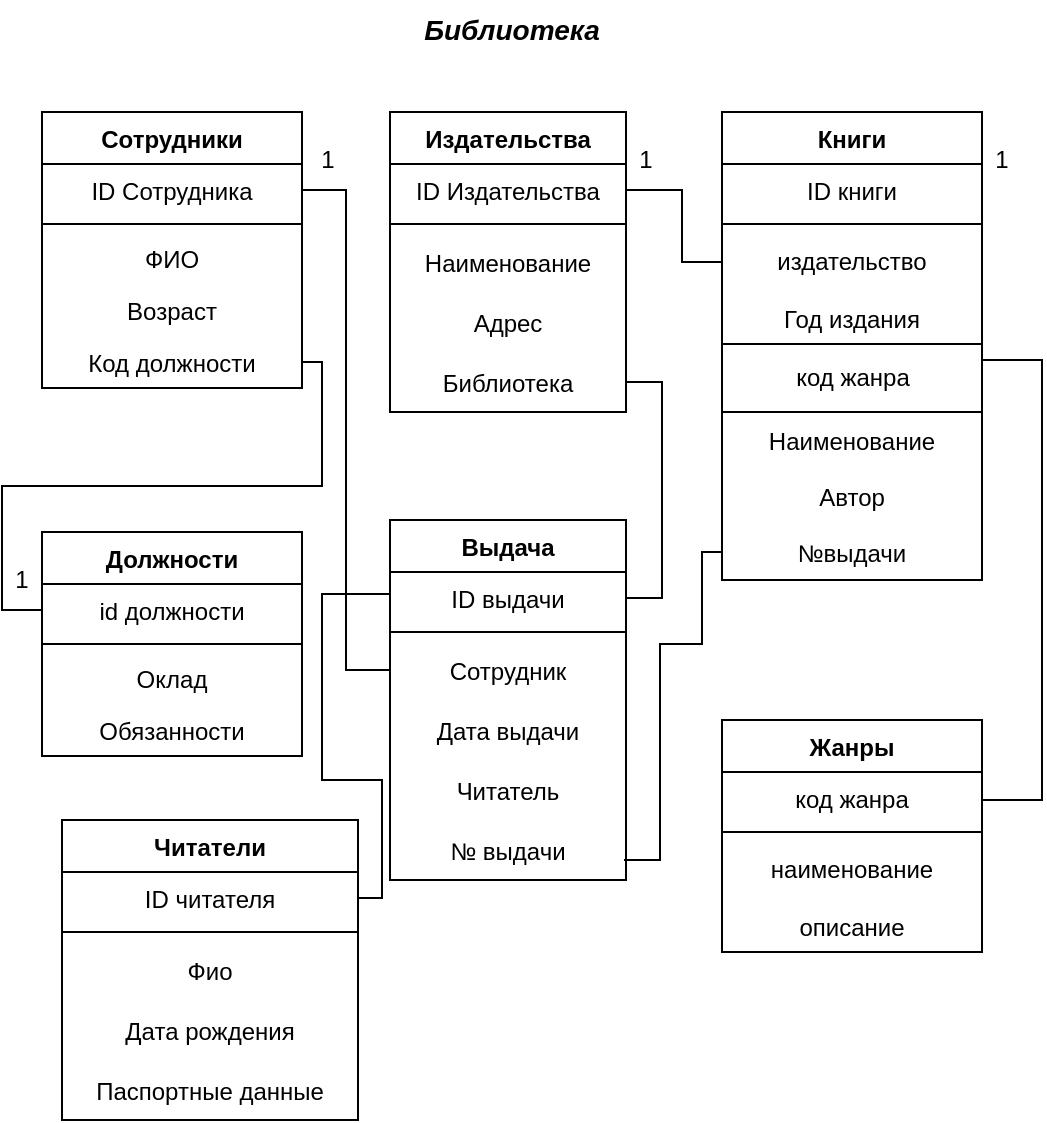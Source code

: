 <mxfile version="17.1.3" type="device"><diagram id="XXIKM3eyl3Rb8yu4YuG9" name="Page-1"><mxGraphModel dx="1039" dy="471" grid="1" gridSize="10" guides="1" tooltips="1" connect="1" arrows="1" fold="1" page="1" pageScale="1" pageWidth="827" pageHeight="1169" math="0" shadow="0"><root><mxCell id="0"/><mxCell id="1" parent="0"/><mxCell id="UOKOCLc-udvVtGAFQlG2-2" value="Выдача" style="swimlane;fontStyle=1;align=center;verticalAlign=middle;childLayout=stackLayout;horizontal=1;startSize=26;horizontalStack=0;resizeParent=1;resizeParentMax=0;resizeLast=0;collapsible=1;marginBottom=0;rounded=0;flipV=0;flipH=1;" parent="1" vertex="1"><mxGeometry x="354" y="320" width="118" height="180" as="geometry"><mxRectangle x="322" y="201" width="90" height="26" as="alternateBounds"/></mxGeometry></mxCell><mxCell id="UOKOCLc-udvVtGAFQlG2-3" value="ID выдачи" style="text;strokeColor=none;fillColor=none;align=center;verticalAlign=top;spacingLeft=4;spacingRight=4;overflow=hidden;rotatable=0;points=[[0,0.5],[1,0.5]];portConstraint=eastwest;horizontal=1;" parent="UOKOCLc-udvVtGAFQlG2-2" vertex="1"><mxGeometry y="26" width="118" height="26" as="geometry"/></mxCell><mxCell id="UOKOCLc-udvVtGAFQlG2-4" value="" style="line;strokeWidth=1;fillColor=none;align=center;verticalAlign=middle;spacingTop=-1;spacingLeft=3;spacingRight=3;rotatable=0;labelPosition=right;points=[];portConstraint=eastwest;horizontal=1;" parent="UOKOCLc-udvVtGAFQlG2-2" vertex="1"><mxGeometry y="52" width="118" height="8" as="geometry"/></mxCell><mxCell id="UOKOCLc-udvVtGAFQlG2-5" value="Сотрудник" style="text;strokeColor=none;fillColor=none;align=center;verticalAlign=middle;spacingLeft=4;spacingRight=4;overflow=hidden;rotatable=0;points=[[0,0.5],[1,0.5]];portConstraint=eastwest;glass=0;horizontal=1;" parent="UOKOCLc-udvVtGAFQlG2-2" vertex="1"><mxGeometry y="60" width="118" height="30" as="geometry"/></mxCell><mxCell id="UOKOCLc-udvVtGAFQlG2-7" value="Дата выдачи" style="text;strokeColor=none;fillColor=none;align=center;verticalAlign=middle;spacingLeft=4;spacingRight=4;overflow=hidden;rotatable=0;points=[[0,0.5],[1,0.5]];portConstraint=eastwest;glass=0;horizontal=1;" parent="UOKOCLc-udvVtGAFQlG2-2" vertex="1"><mxGeometry y="90" width="118" height="30" as="geometry"/></mxCell><mxCell id="UOKOCLc-udvVtGAFQlG2-15" value="Читатель" style="text;strokeColor=none;fillColor=none;align=center;verticalAlign=middle;spacingLeft=4;spacingRight=4;overflow=hidden;rotatable=0;points=[[0,0.5],[1,0.5]];portConstraint=eastwest;glass=0;horizontal=1;" parent="UOKOCLc-udvVtGAFQlG2-2" vertex="1"><mxGeometry y="120" width="118" height="30" as="geometry"/></mxCell><mxCell id="cqvxtw3t9LKC33ltFoQf-10" value="№ выдачи" style="text;strokeColor=none;fillColor=none;align=center;verticalAlign=middle;spacingLeft=4;spacingRight=4;overflow=hidden;rotatable=0;points=[[0,0.5],[1,0.5]];portConstraint=eastwest;glass=0;horizontal=1;" vertex="1" parent="UOKOCLc-udvVtGAFQlG2-2"><mxGeometry y="150" width="118" height="30" as="geometry"/></mxCell><mxCell id="UOKOCLc-udvVtGAFQlG2-16" value="Сотрудники" style="swimlane;fontStyle=1;align=center;verticalAlign=middle;childLayout=stackLayout;horizontal=1;startSize=26;horizontalStack=0;resizeParent=1;resizeParentMax=0;resizeLast=0;collapsible=1;marginBottom=0;rounded=0;glass=0;" parent="1" vertex="1"><mxGeometry x="180" y="116" width="130" height="138" as="geometry"/></mxCell><mxCell id="UOKOCLc-udvVtGAFQlG2-17" value="ID Сотрудника" style="text;strokeColor=none;fillColor=none;align=center;verticalAlign=middle;spacingLeft=4;spacingRight=4;overflow=hidden;rotatable=0;points=[[0,0.5],[1,0.5]];portConstraint=eastwest;" parent="UOKOCLc-udvVtGAFQlG2-16" vertex="1"><mxGeometry y="26" width="130" height="26" as="geometry"/></mxCell><mxCell id="UOKOCLc-udvVtGAFQlG2-18" value="" style="line;strokeWidth=1;fillColor=none;align=center;verticalAlign=middle;spacingTop=-1;spacingLeft=3;spacingRight=3;rotatable=0;labelPosition=right;points=[];portConstraint=eastwest;" parent="UOKOCLc-udvVtGAFQlG2-16" vertex="1"><mxGeometry y="52" width="130" height="8" as="geometry"/></mxCell><mxCell id="UOKOCLc-udvVtGAFQlG2-19" value="ФИО" style="text;strokeColor=none;fillColor=none;align=center;verticalAlign=middle;spacingLeft=4;spacingRight=4;overflow=hidden;rotatable=0;points=[[0,0.5],[1,0.5]];portConstraint=eastwest;" parent="UOKOCLc-udvVtGAFQlG2-16" vertex="1"><mxGeometry y="60" width="130" height="26" as="geometry"/></mxCell><mxCell id="UOKOCLc-udvVtGAFQlG2-81" value="Возраст" style="text;strokeColor=none;fillColor=none;align=center;verticalAlign=middle;spacingLeft=4;spacingRight=4;overflow=hidden;rotatable=0;points=[[0,0.5],[1,0.5]];portConstraint=eastwest;" parent="UOKOCLc-udvVtGAFQlG2-16" vertex="1"><mxGeometry y="86" width="130" height="26" as="geometry"/></mxCell><mxCell id="xFJbdlvl8C13TF_9Cvvl-2" value="Код должности" style="text;strokeColor=none;fillColor=none;align=center;verticalAlign=middle;spacingLeft=4;spacingRight=4;overflow=hidden;rotatable=0;points=[[0,0.5],[1,0.5]];portConstraint=eastwest;" parent="UOKOCLc-udvVtGAFQlG2-16" vertex="1"><mxGeometry y="112" width="130" height="26" as="geometry"/></mxCell><mxCell id="UOKOCLc-udvVtGAFQlG2-38" value="Жанры" style="swimlane;fontStyle=1;align=center;verticalAlign=middle;childLayout=stackLayout;horizontal=1;startSize=26;horizontalStack=0;resizeParent=1;resizeParentMax=0;resizeLast=0;collapsible=1;marginBottom=0;rounded=0;glass=0;" parent="1" vertex="1"><mxGeometry x="520" y="420" width="130" height="116" as="geometry"/></mxCell><mxCell id="UOKOCLc-udvVtGAFQlG2-39" value="код жанра" style="text;strokeColor=none;fillColor=none;align=center;verticalAlign=middle;spacingLeft=4;spacingRight=4;overflow=hidden;rotatable=0;points=[[0,0.5],[1,0.5]];portConstraint=eastwest;" parent="UOKOCLc-udvVtGAFQlG2-38" vertex="1"><mxGeometry y="26" width="130" height="26" as="geometry"/></mxCell><mxCell id="UOKOCLc-udvVtGAFQlG2-40" value="" style="line;strokeWidth=1;fillColor=none;align=center;verticalAlign=middle;spacingTop=-1;spacingLeft=3;spacingRight=3;rotatable=0;labelPosition=right;points=[];portConstraint=eastwest;" parent="UOKOCLc-udvVtGAFQlG2-38" vertex="1"><mxGeometry y="52" width="130" height="8" as="geometry"/></mxCell><mxCell id="UOKOCLc-udvVtGAFQlG2-41" value="наименование" style="text;strokeColor=none;fillColor=none;align=center;verticalAlign=middle;spacingLeft=4;spacingRight=4;overflow=hidden;rotatable=0;points=[[0,0.5],[1,0.5]];portConstraint=eastwest;html=1;whiteSpace=wrap;" parent="UOKOCLc-udvVtGAFQlG2-38" vertex="1"><mxGeometry y="60" width="130" height="30" as="geometry"/></mxCell><mxCell id="UOKOCLc-udvVtGAFQlG2-43" value="описание" style="text;strokeColor=none;fillColor=none;align=center;verticalAlign=middle;spacingLeft=4;spacingRight=4;overflow=hidden;rotatable=0;points=[[0,0.5],[1,0.5]];portConstraint=eastwest;" parent="UOKOCLc-udvVtGAFQlG2-38" vertex="1"><mxGeometry y="90" width="130" height="26" as="geometry"/></mxCell><mxCell id="UOKOCLc-udvVtGAFQlG2-48" value="Книги" style="swimlane;fontStyle=1;align=center;verticalAlign=middle;childLayout=stackLayout;horizontal=1;startSize=26;horizontalStack=0;resizeParent=1;resizeParentMax=0;resizeLast=0;collapsible=1;marginBottom=0;rounded=0;glass=0;" parent="1" vertex="1"><mxGeometry x="520" y="116" width="130" height="234" as="geometry"/></mxCell><mxCell id="UOKOCLc-udvVtGAFQlG2-49" value="ID книги" style="text;strokeColor=none;fillColor=none;align=center;verticalAlign=middle;spacingLeft=4;spacingRight=4;overflow=hidden;rotatable=0;points=[[0,0.5],[1,0.5]];portConstraint=eastwest;" parent="UOKOCLc-udvVtGAFQlG2-48" vertex="1"><mxGeometry y="26" width="130" height="26" as="geometry"/></mxCell><mxCell id="UOKOCLc-udvVtGAFQlG2-50" value="" style="line;strokeWidth=1;fillColor=none;align=center;verticalAlign=middle;spacingTop=-1;spacingLeft=3;spacingRight=3;rotatable=0;labelPosition=right;points=[];portConstraint=eastwest;" parent="UOKOCLc-udvVtGAFQlG2-48" vertex="1"><mxGeometry y="52" width="130" height="8" as="geometry"/></mxCell><mxCell id="UOKOCLc-udvVtGAFQlG2-51" value="издательство" style="text;strokeColor=none;fillColor=none;align=center;verticalAlign=middle;spacingLeft=4;spacingRight=4;overflow=hidden;rotatable=0;points=[[0,0.5],[1,0.5]];portConstraint=eastwest;html=1;whiteSpace=wrap;" parent="UOKOCLc-udvVtGAFQlG2-48" vertex="1"><mxGeometry y="60" width="130" height="30" as="geometry"/></mxCell><mxCell id="UOKOCLc-udvVtGAFQlG2-52" value="Год издания" style="text;strokeColor=none;fillColor=none;align=center;verticalAlign=middle;spacingLeft=4;spacingRight=4;overflow=hidden;rotatable=0;points=[[0,0.5],[1,0.5]];portConstraint=eastwest;" parent="UOKOCLc-udvVtGAFQlG2-48" vertex="1"><mxGeometry y="90" width="130" height="26" as="geometry"/></mxCell><mxCell id="CzqMsN0JQb1zxD4S8nzi-12" value="код жанра" style="html=1;" parent="UOKOCLc-udvVtGAFQlG2-48" vertex="1"><mxGeometry y="116" width="130" height="34" as="geometry"/></mxCell><mxCell id="xFJbdlvl8C13TF_9Cvvl-7" value="Наименование" style="text;strokeColor=none;fillColor=none;align=center;verticalAlign=middle;spacingLeft=4;spacingRight=4;overflow=hidden;rotatable=0;points=[[0,0.5],[1,0.5]];portConstraint=eastwest;" parent="UOKOCLc-udvVtGAFQlG2-48" vertex="1"><mxGeometry y="150" width="130" height="28" as="geometry"/></mxCell><mxCell id="4DJJW7t7DW5bSBcNi1XD-2" value="Автор" style="text;strokeColor=none;fillColor=none;align=center;verticalAlign=middle;spacingLeft=4;spacingRight=4;overflow=hidden;rotatable=0;points=[[0,0.5],[1,0.5]];portConstraint=eastwest;" parent="UOKOCLc-udvVtGAFQlG2-48" vertex="1"><mxGeometry y="178" width="130" height="28" as="geometry"/></mxCell><mxCell id="cqvxtw3t9LKC33ltFoQf-11" value="№выдачи" style="text;strokeColor=none;fillColor=none;align=center;verticalAlign=middle;spacingLeft=4;spacingRight=4;overflow=hidden;rotatable=0;points=[[0,0.5],[1,0.5]];portConstraint=eastwest;" vertex="1" parent="UOKOCLc-udvVtGAFQlG2-48"><mxGeometry y="206" width="130" height="28" as="geometry"/></mxCell><mxCell id="UOKOCLc-udvVtGAFQlG2-75" style="edgeStyle=orthogonalEdgeStyle;rounded=0;orthogonalLoop=1;jettySize=auto;html=1;endArrow=none;endFill=0;entryX=1;entryY=0.5;entryDx=0;entryDy=0;" parent="1" target="UOKOCLc-udvVtGAFQlG2-49" edge="1"><mxGeometry relative="1" as="geometry"><Array as="points"><mxPoint x="650" y="460"/><mxPoint x="680" y="460"/><mxPoint x="680" y="240"/><mxPoint x="650" y="240"/></Array><mxPoint x="650" y="460" as="sourcePoint"/><mxPoint x="680" y="171" as="targetPoint"/></mxGeometry></mxCell><mxCell id="UOKOCLc-udvVtGAFQlG2-77" style="edgeStyle=orthogonalEdgeStyle;rounded=0;orthogonalLoop=1;jettySize=auto;html=1;entryX=0;entryY=0.5;entryDx=0;entryDy=0;endArrow=none;endFill=0;exitX=1;exitY=0.5;exitDx=0;exitDy=0;" parent="1" source="mR4_4HmzgGhn63PCbs4K-6" target="UOKOCLc-udvVtGAFQlG2-51" edge="1"><mxGeometry relative="1" as="geometry"><mxPoint x="500" y="240" as="sourcePoint"/><Array as="points"><mxPoint x="500" y="155"/><mxPoint x="500" y="191"/></Array></mxGeometry></mxCell><mxCell id="UOKOCLc-udvVtGAFQlG2-82" style="edgeStyle=orthogonalEdgeStyle;rounded=0;orthogonalLoop=1;jettySize=auto;html=1;entryX=0;entryY=0.5;entryDx=0;entryDy=0;endArrow=none;endFill=0;exitX=1;exitY=0.5;exitDx=0;exitDy=0;" parent="1" source="UOKOCLc-udvVtGAFQlG2-17" target="UOKOCLc-udvVtGAFQlG2-5" edge="1"><mxGeometry relative="1" as="geometry"><mxPoint x="180" y="172" as="targetPoint"/></mxGeometry></mxCell><mxCell id="UOKOCLc-udvVtGAFQlG2-83" value="1" style="text;html=1;strokeColor=none;fillColor=none;align=center;verticalAlign=middle;whiteSpace=wrap;rounded=0;glass=0;" parent="1" vertex="1"><mxGeometry x="313" y="130" width="20" height="20" as="geometry"/></mxCell><mxCell id="UOKOCLc-udvVtGAFQlG2-87" value="1" style="text;html=1;strokeColor=none;fillColor=none;align=center;verticalAlign=middle;whiteSpace=wrap;rounded=0;glass=0;" parent="1" vertex="1"><mxGeometry x="160" y="340" width="20" height="20" as="geometry"/></mxCell><mxCell id="UOKOCLc-udvVtGAFQlG2-91" value="" style="shape=image;html=1;verticalAlign=top;verticalLabelPosition=bottom;labelBackgroundColor=#ffffff;imageAspect=0;aspect=fixed;image=https://cdn0.iconfinder.com/data/icons/typicons-2/24/infinity-128.png;rounded=0;glass=0;align=center;" parent="1" vertex="1"><mxGeometry x="340" y="375" width="14" height="14" as="geometry"/></mxCell><mxCell id="UOKOCLc-udvVtGAFQlG2-95" value="" style="shape=image;html=1;verticalAlign=top;verticalLabelPosition=bottom;labelBackgroundColor=#ffffff;imageAspect=0;aspect=fixed;image=https://cdn0.iconfinder.com/data/icons/typicons-2/24/infinity-128.png;rounded=0;glass=0;align=center;" parent="1" vertex="1"><mxGeometry x="660" y="445" width="14" height="14" as="geometry"/></mxCell><mxCell id="UOKOCLc-udvVtGAFQlG2-96" value="" style="shape=image;html=1;verticalAlign=top;verticalLabelPosition=bottom;labelBackgroundColor=#ffffff;imageAspect=0;aspect=fixed;image=https://cdn0.iconfinder.com/data/icons/typicons-2/24/infinity-128.png;rounded=0;glass=0;align=center;" parent="1" vertex="1"><mxGeometry x="313" y="204" width="14" height="14" as="geometry"/></mxCell><mxCell id="zIZYcn-BDH3cEtHf0UK_-1" value="&lt;b&gt;&lt;i&gt;&lt;font style=&quot;font-size: 14px&quot;&gt;Библиотека&lt;/font&gt;&lt;/i&gt;&lt;/b&gt;" style="text;html=1;strokeColor=none;fillColor=none;align=center;verticalAlign=middle;whiteSpace=wrap;rounded=0;" parent="1" vertex="1"><mxGeometry x="310" y="60" width="210" height="30" as="geometry"/></mxCell><mxCell id="mR4_4HmzgGhn63PCbs4K-4" value="1" style="text;html=1;strokeColor=none;fillColor=none;align=center;verticalAlign=middle;whiteSpace=wrap;rounded=0;glass=0;" parent="1" vertex="1"><mxGeometry x="650" y="130" width="20" height="20" as="geometry"/></mxCell><mxCell id="mR4_4HmzgGhn63PCbs4K-5" value="Издательства" style="swimlane;fontStyle=1;align=center;verticalAlign=middle;childLayout=stackLayout;horizontal=1;startSize=26;horizontalStack=0;resizeParent=1;resizeParentMax=0;resizeLast=0;collapsible=1;marginBottom=0;rounded=0;flipV=0;flipH=1;" parent="1" vertex="1"><mxGeometry x="354" y="116" width="118" height="150" as="geometry"><mxRectangle x="322" y="201" width="90" height="26" as="alternateBounds"/></mxGeometry></mxCell><mxCell id="mR4_4HmzgGhn63PCbs4K-6" value="ID Издательства" style="text;strokeColor=none;fillColor=none;align=center;verticalAlign=top;spacingLeft=4;spacingRight=4;overflow=hidden;rotatable=0;points=[[0,0.5],[1,0.5]];portConstraint=eastwest;horizontal=1;" parent="mR4_4HmzgGhn63PCbs4K-5" vertex="1"><mxGeometry y="26" width="118" height="26" as="geometry"/></mxCell><mxCell id="mR4_4HmzgGhn63PCbs4K-7" value="" style="line;strokeWidth=1;fillColor=none;align=center;verticalAlign=middle;spacingTop=-1;spacingLeft=3;spacingRight=3;rotatable=0;labelPosition=right;points=[];portConstraint=eastwest;horizontal=1;" parent="mR4_4HmzgGhn63PCbs4K-5" vertex="1"><mxGeometry y="52" width="118" height="8" as="geometry"/></mxCell><mxCell id="mR4_4HmzgGhn63PCbs4K-8" value="Наименование" style="text;strokeColor=none;fillColor=none;align=center;verticalAlign=middle;spacingLeft=4;spacingRight=4;overflow=hidden;rotatable=0;points=[[0,0.5],[1,0.5]];portConstraint=eastwest;glass=0;horizontal=1;" parent="mR4_4HmzgGhn63PCbs4K-5" vertex="1"><mxGeometry y="60" width="118" height="30" as="geometry"/></mxCell><mxCell id="mR4_4HmzgGhn63PCbs4K-9" value="Адрес" style="text;strokeColor=none;fillColor=none;align=center;verticalAlign=middle;spacingLeft=4;spacingRight=4;overflow=hidden;rotatable=0;points=[[0,0.5],[1,0.5]];portConstraint=eastwest;glass=0;horizontal=1;" parent="mR4_4HmzgGhn63PCbs4K-5" vertex="1"><mxGeometry y="90" width="118" height="30" as="geometry"/></mxCell><mxCell id="mR4_4HmzgGhn63PCbs4K-10" value="Библиотека" style="text;strokeColor=none;fillColor=none;align=center;verticalAlign=middle;spacingLeft=4;spacingRight=4;overflow=hidden;rotatable=0;points=[[0,0.5],[1,0.5]];portConstraint=eastwest;glass=0;horizontal=1;" parent="mR4_4HmzgGhn63PCbs4K-5" vertex="1"><mxGeometry y="120" width="118" height="30" as="geometry"/></mxCell><mxCell id="mR4_4HmzgGhn63PCbs4K-11" value="" style="shape=image;html=1;verticalAlign=top;verticalLabelPosition=bottom;labelBackgroundColor=#ffffff;imageAspect=0;aspect=fixed;image=https://cdn0.iconfinder.com/data/icons/typicons-2/24/infinity-128.png;rounded=0;glass=0;align=center;" parent="1" vertex="1"><mxGeometry x="506" y="176" width="14" height="14" as="geometry"/></mxCell><mxCell id="mR4_4HmzgGhn63PCbs4K-12" value="1" style="text;html=1;strokeColor=none;fillColor=none;align=center;verticalAlign=middle;whiteSpace=wrap;rounded=0;glass=0;" parent="1" vertex="1"><mxGeometry x="472" y="130" width="20" height="20" as="geometry"/></mxCell><mxCell id="mR4_4HmzgGhn63PCbs4K-13" style="edgeStyle=orthogonalEdgeStyle;rounded=0;orthogonalLoop=1;jettySize=auto;html=1;entryX=1;entryY=0.5;entryDx=0;entryDy=0;endArrow=none;endFill=0;exitX=1;exitY=0.5;exitDx=0;exitDy=0;" parent="1" source="mR4_4HmzgGhn63PCbs4K-10" target="UOKOCLc-udvVtGAFQlG2-3" edge="1"><mxGeometry relative="1" as="geometry"><mxPoint x="490" y="251" as="sourcePoint"/><mxPoint x="520" y="320" as="targetPoint"/><Array as="points"><mxPoint x="490" y="251"/><mxPoint x="490" y="359"/></Array></mxGeometry></mxCell><mxCell id="mR4_4HmzgGhn63PCbs4K-14" value="" style="shape=image;html=1;verticalAlign=top;verticalLabelPosition=bottom;labelBackgroundColor=#ffffff;imageAspect=0;aspect=fixed;image=https://cdn0.iconfinder.com/data/icons/typicons-2/24/infinity-128.png;rounded=0;glass=0;align=center;" parent="1" vertex="1"><mxGeometry x="475" y="238" width="14" height="14" as="geometry"/></mxCell><mxCell id="mR4_4HmzgGhn63PCbs4K-19" value="Должности" style="swimlane;fontStyle=1;align=center;verticalAlign=middle;childLayout=stackLayout;horizontal=1;startSize=26;horizontalStack=0;resizeParent=1;resizeParentMax=0;resizeLast=0;collapsible=1;marginBottom=0;rounded=0;glass=0;" parent="1" vertex="1"><mxGeometry x="180" y="326" width="130" height="112" as="geometry"/></mxCell><mxCell id="mR4_4HmzgGhn63PCbs4K-20" value="id должности" style="text;strokeColor=none;fillColor=none;align=center;verticalAlign=middle;spacingLeft=4;spacingRight=4;overflow=hidden;rotatable=0;points=[[0,0.5],[1,0.5]];portConstraint=eastwest;" parent="mR4_4HmzgGhn63PCbs4K-19" vertex="1"><mxGeometry y="26" width="130" height="26" as="geometry"/></mxCell><mxCell id="mR4_4HmzgGhn63PCbs4K-21" value="" style="line;strokeWidth=1;fillColor=none;align=center;verticalAlign=middle;spacingTop=-1;spacingLeft=3;spacingRight=3;rotatable=0;labelPosition=right;points=[];portConstraint=eastwest;" parent="mR4_4HmzgGhn63PCbs4K-19" vertex="1"><mxGeometry y="52" width="130" height="8" as="geometry"/></mxCell><mxCell id="mR4_4HmzgGhn63PCbs4K-22" value="Оклад" style="text;strokeColor=none;fillColor=none;align=center;verticalAlign=middle;spacingLeft=4;spacingRight=4;overflow=hidden;rotatable=0;points=[[0,0.5],[1,0.5]];portConstraint=eastwest;" parent="mR4_4HmzgGhn63PCbs4K-19" vertex="1"><mxGeometry y="60" width="130" height="26" as="geometry"/></mxCell><mxCell id="mR4_4HmzgGhn63PCbs4K-23" value="Обязанности" style="text;strokeColor=none;fillColor=none;align=center;verticalAlign=middle;spacingLeft=4;spacingRight=4;overflow=hidden;rotatable=0;points=[[0,0.5],[1,0.5]];portConstraint=eastwest;" parent="mR4_4HmzgGhn63PCbs4K-19" vertex="1"><mxGeometry y="86" width="130" height="26" as="geometry"/></mxCell><mxCell id="mR4_4HmzgGhn63PCbs4K-25" value="" style="edgeStyle=orthogonalEdgeStyle;rounded=0;orthogonalLoop=1;jettySize=auto;html=1;entryX=1;entryY=0.5;entryDx=0;entryDy=0;endArrow=none;endFill=0;" parent="1" source="mR4_4HmzgGhn63PCbs4K-20" target="xFJbdlvl8C13TF_9Cvvl-2" edge="1"><mxGeometry relative="1" as="geometry"><Array as="points"><mxPoint x="160" y="365"/><mxPoint x="160" y="303"/><mxPoint x="320" y="303"/><mxPoint x="320" y="241"/></Array></mxGeometry></mxCell><mxCell id="cqvxtw3t9LKC33ltFoQf-1" value="Читатели" style="swimlane;fontStyle=1;align=center;verticalAlign=middle;childLayout=stackLayout;horizontal=1;startSize=26;horizontalStack=0;resizeParent=1;resizeParentMax=0;resizeLast=0;collapsible=1;marginBottom=0;rounded=0;flipV=0;flipH=1;" vertex="1" parent="1"><mxGeometry x="190" y="470" width="148" height="150" as="geometry"><mxRectangle x="322" y="201" width="90" height="26" as="alternateBounds"/></mxGeometry></mxCell><mxCell id="cqvxtw3t9LKC33ltFoQf-2" value="ID читателя" style="text;strokeColor=none;fillColor=none;align=center;verticalAlign=top;spacingLeft=4;spacingRight=4;overflow=hidden;rotatable=0;points=[[0,0.5],[1,0.5]];portConstraint=eastwest;horizontal=1;" vertex="1" parent="cqvxtw3t9LKC33ltFoQf-1"><mxGeometry y="26" width="148" height="26" as="geometry"/></mxCell><mxCell id="cqvxtw3t9LKC33ltFoQf-3" value="" style="line;strokeWidth=1;fillColor=none;align=center;verticalAlign=middle;spacingTop=-1;spacingLeft=3;spacingRight=3;rotatable=0;labelPosition=right;points=[];portConstraint=eastwest;horizontal=1;" vertex="1" parent="cqvxtw3t9LKC33ltFoQf-1"><mxGeometry y="52" width="148" height="8" as="geometry"/></mxCell><mxCell id="cqvxtw3t9LKC33ltFoQf-4" value="Фио" style="text;strokeColor=none;fillColor=none;align=center;verticalAlign=middle;spacingLeft=4;spacingRight=4;overflow=hidden;rotatable=0;points=[[0,0.5],[1,0.5]];portConstraint=eastwest;glass=0;horizontal=1;" vertex="1" parent="cqvxtw3t9LKC33ltFoQf-1"><mxGeometry y="60" width="148" height="30" as="geometry"/></mxCell><mxCell id="cqvxtw3t9LKC33ltFoQf-5" value="Дата рождения" style="text;strokeColor=none;fillColor=none;align=center;verticalAlign=middle;spacingLeft=4;spacingRight=4;overflow=hidden;rotatable=0;points=[[0,0.5],[1,0.5]];portConstraint=eastwest;glass=0;horizontal=1;" vertex="1" parent="cqvxtw3t9LKC33ltFoQf-1"><mxGeometry y="90" width="148" height="30" as="geometry"/></mxCell><mxCell id="cqvxtw3t9LKC33ltFoQf-6" value="Паспортные данные" style="text;strokeColor=none;fillColor=none;align=center;verticalAlign=middle;spacingLeft=4;spacingRight=4;overflow=hidden;rotatable=0;points=[[0,0.5],[1,0.5]];portConstraint=eastwest;glass=0;horizontal=1;" vertex="1" parent="cqvxtw3t9LKC33ltFoQf-1"><mxGeometry y="120" width="148" height="30" as="geometry"/></mxCell><mxCell id="cqvxtw3t9LKC33ltFoQf-7" style="edgeStyle=orthogonalEdgeStyle;rounded=0;orthogonalLoop=1;jettySize=auto;html=1;entryX=0;entryY=0.25;entryDx=0;entryDy=0;endArrow=none;endFill=0;" edge="1" parent="1" source="cqvxtw3t9LKC33ltFoQf-2" target="UOKOCLc-udvVtGAFQlG2-2"><mxGeometry relative="1" as="geometry"><mxPoint x="364" y="405" as="targetPoint"/><mxPoint x="320" y="165" as="sourcePoint"/><Array as="points"><mxPoint x="350" y="509"/><mxPoint x="350" y="450"/><mxPoint x="320" y="450"/><mxPoint x="320" y="357"/></Array></mxGeometry></mxCell><mxCell id="cqvxtw3t9LKC33ltFoQf-8" value="" style="shape=image;html=1;verticalAlign=top;verticalLabelPosition=bottom;labelBackgroundColor=#ffffff;imageAspect=0;aspect=fixed;image=https://cdn0.iconfinder.com/data/icons/typicons-2/24/infinity-128.png;rounded=0;glass=0;align=center;" vertex="1" parent="1"><mxGeometry x="338" y="490" width="14" height="14" as="geometry"/></mxCell><mxCell id="cqvxtw3t9LKC33ltFoQf-9" value="" style="shape=image;html=1;verticalAlign=top;verticalLabelPosition=bottom;labelBackgroundColor=#ffffff;imageAspect=0;aspect=fixed;image=https://cdn0.iconfinder.com/data/icons/typicons-2/24/infinity-128.png;rounded=0;glass=0;align=center;" vertex="1" parent="1"><mxGeometry x="338" y="343" width="14" height="14" as="geometry"/></mxCell><mxCell id="cqvxtw3t9LKC33ltFoQf-12" style="edgeStyle=orthogonalEdgeStyle;rounded=0;orthogonalLoop=1;jettySize=auto;html=1;entryX=1;entryY=0.5;entryDx=0;entryDy=0;endArrow=none;endFill=0;exitX=0;exitY=0.5;exitDx=0;exitDy=0;" edge="1" parent="1" source="cqvxtw3t9LKC33ltFoQf-11"><mxGeometry relative="1" as="geometry"><mxPoint x="471.0" y="382" as="sourcePoint"/><mxPoint x="471.0" y="490" as="targetPoint"/><Array as="points"><mxPoint x="510" y="336"/><mxPoint x="510" y="382"/><mxPoint x="489" y="382"/><mxPoint x="489" y="490"/></Array></mxGeometry></mxCell></root></mxGraphModel></diagram></mxfile>